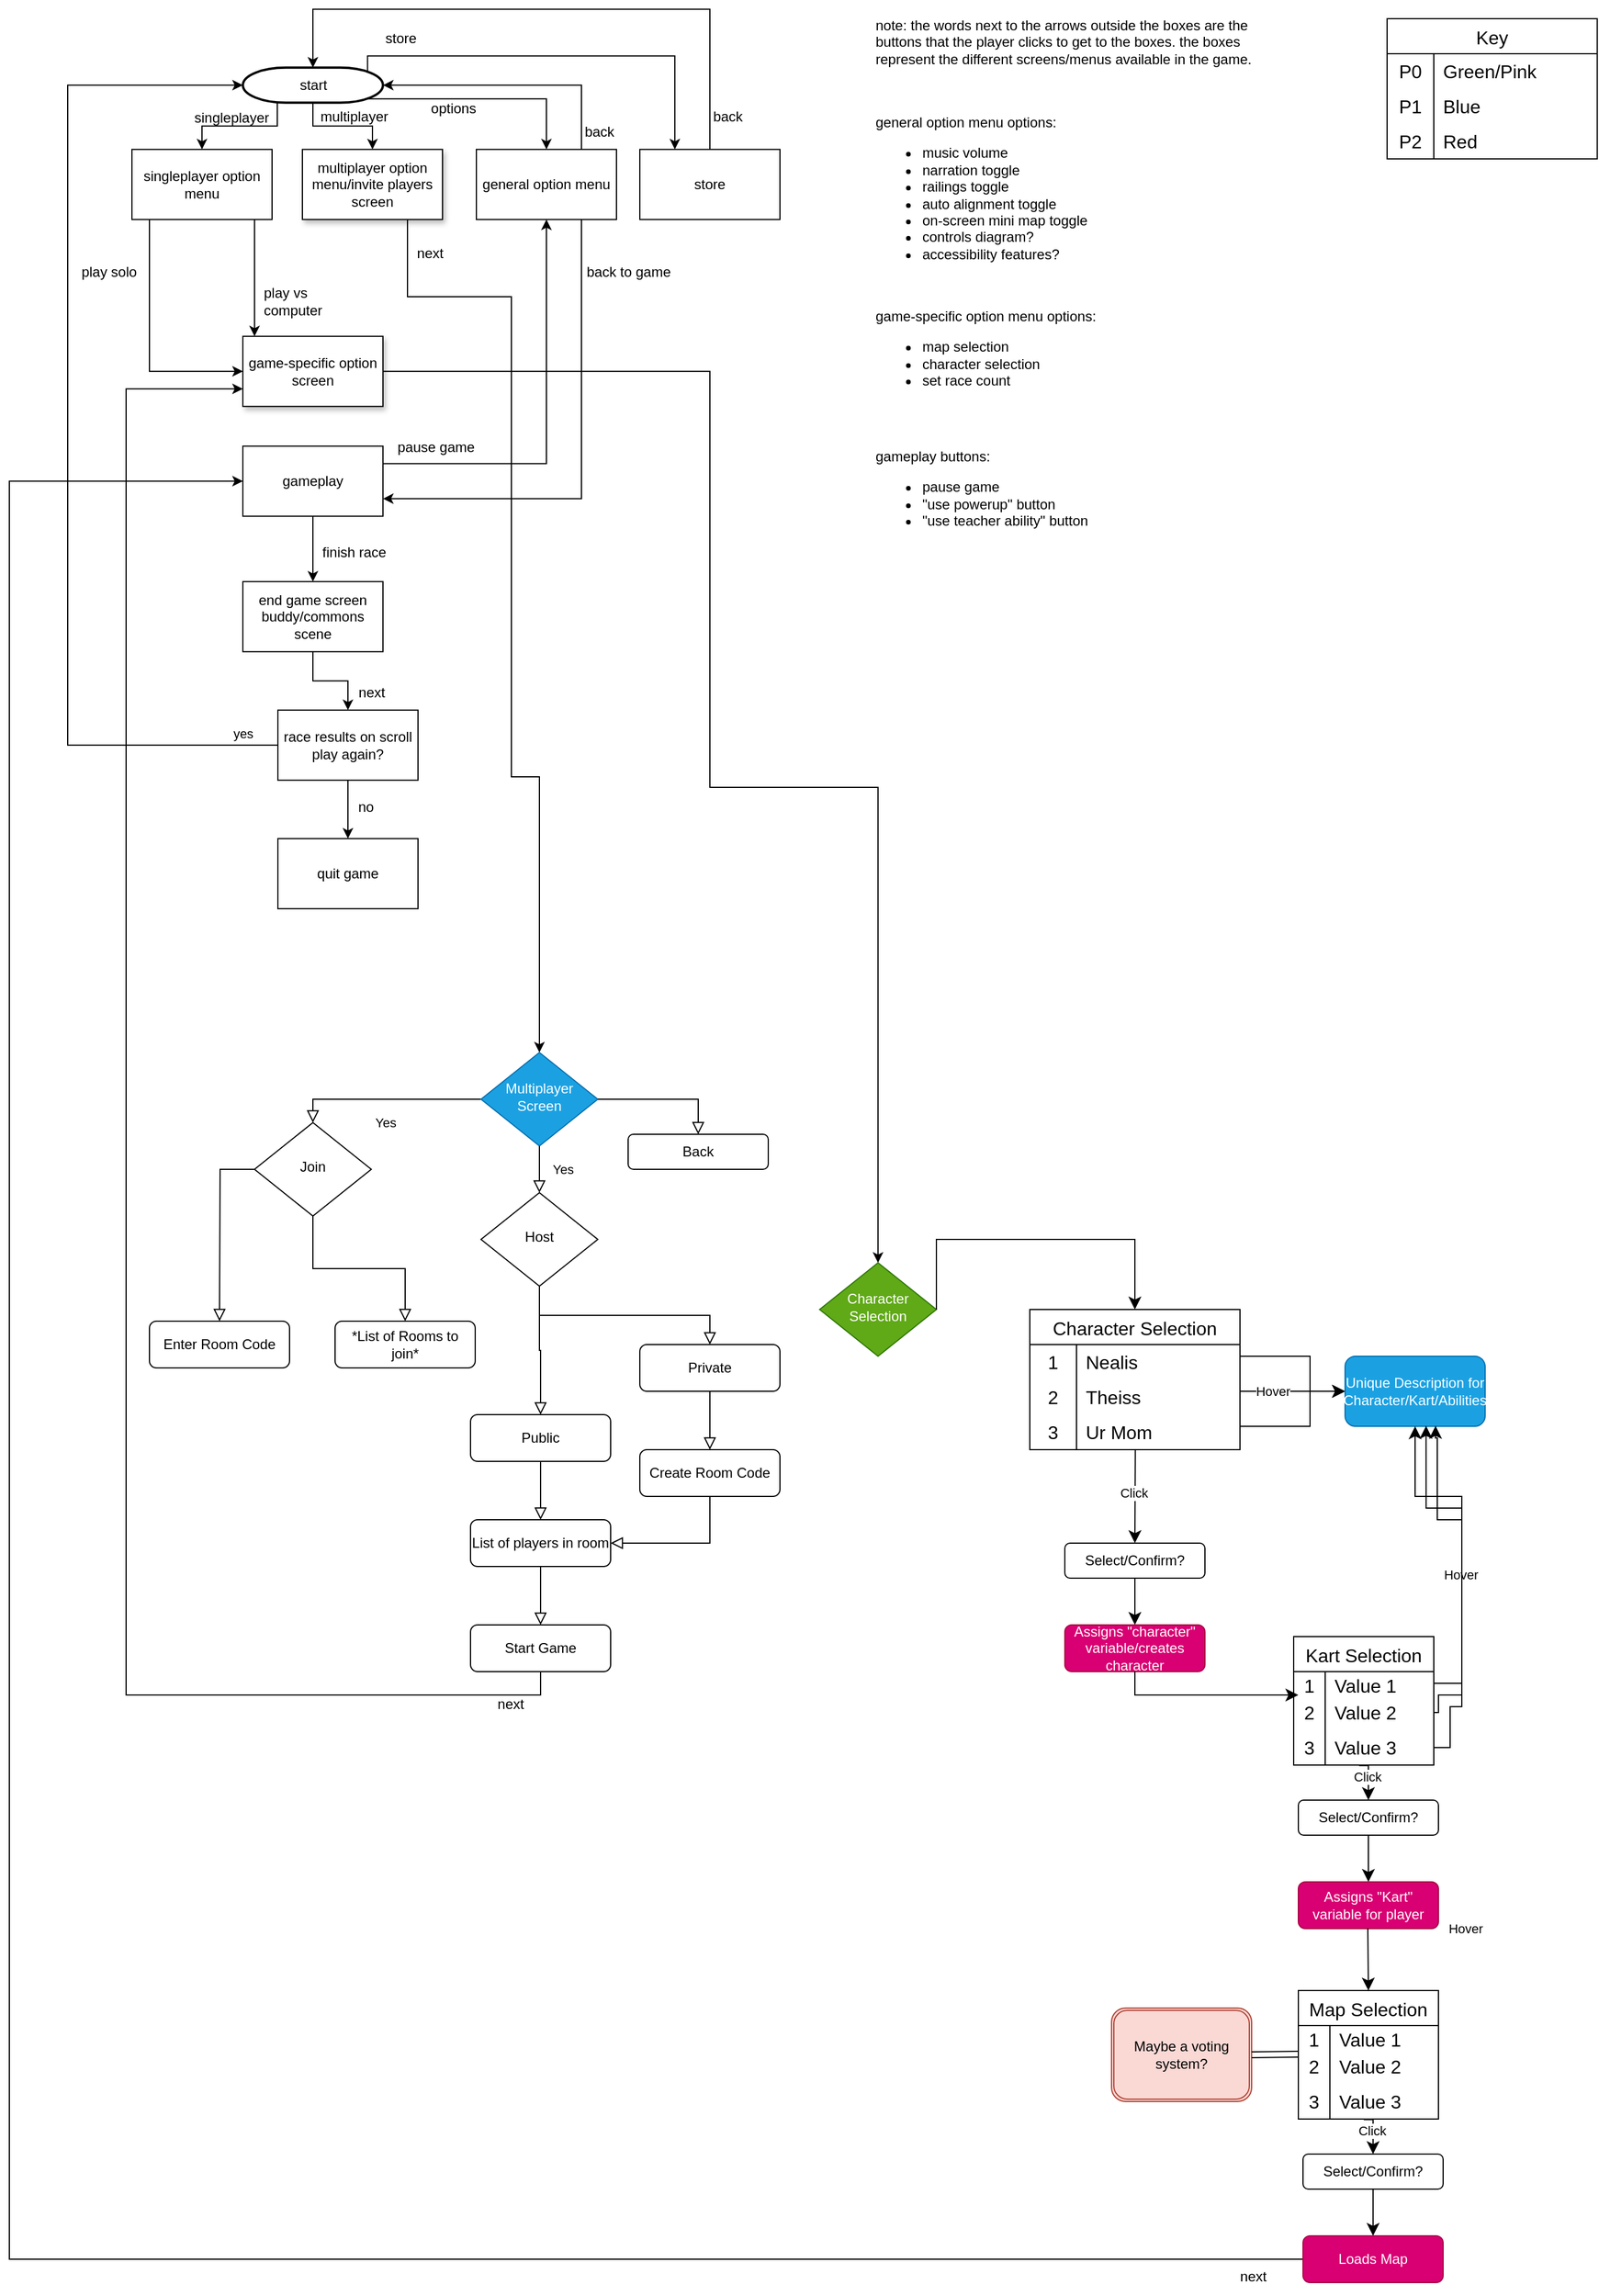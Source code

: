 <mxfile version="26.2.15">
  <diagram id="6a731a19-8d31-9384-78a2-239565b7b9f0" name="Page-1">
    <mxGraphModel dx="2468" dy="1648" grid="1" gridSize="10" guides="1" tooltips="1" connect="1" arrows="1" fold="1" page="1" pageScale="1" pageWidth="1169" pageHeight="827" background="none" math="0" shadow="0">
      <root>
        <mxCell id="0" />
        <mxCell id="1" parent="0" />
        <mxCell id="w2AeNHsPmSZSX3Qvx-ul-84" style="edgeStyle=orthogonalEdgeStyle;rounded=0;orthogonalLoop=1;jettySize=auto;html=1;exitX=0.246;exitY=1.017;exitDx=0;exitDy=0;exitPerimeter=0;entryX=0.5;entryY=0;entryDx=0;entryDy=0;" parent="1" source="2" target="w2AeNHsPmSZSX3Qvx-ul-58" edge="1">
          <mxGeometry relative="1" as="geometry" />
        </mxCell>
        <mxCell id="w2AeNHsPmSZSX3Qvx-ul-85" style="edgeStyle=orthogonalEdgeStyle;rounded=0;orthogonalLoop=1;jettySize=auto;html=1;exitX=0.5;exitY=1;exitDx=0;exitDy=0;exitPerimeter=0;entryX=0.5;entryY=0;entryDx=0;entryDy=0;" parent="1" source="2" target="w2AeNHsPmSZSX3Qvx-ul-59" edge="1">
          <mxGeometry relative="1" as="geometry" />
        </mxCell>
        <mxCell id="w2AeNHsPmSZSX3Qvx-ul-86" style="edgeStyle=orthogonalEdgeStyle;rounded=0;orthogonalLoop=1;jettySize=auto;html=1;exitX=0.89;exitY=0.89;exitDx=0;exitDy=0;exitPerimeter=0;entryX=0.5;entryY=0;entryDx=0;entryDy=0;" parent="1" source="2" target="w2AeNHsPmSZSX3Qvx-ul-60" edge="1">
          <mxGeometry relative="1" as="geometry" />
        </mxCell>
        <mxCell id="w2AeNHsPmSZSX3Qvx-ul-111" style="edgeStyle=orthogonalEdgeStyle;rounded=0;orthogonalLoop=1;jettySize=auto;html=1;exitX=0.89;exitY=0.11;exitDx=0;exitDy=0;exitPerimeter=0;entryX=0.25;entryY=0;entryDx=0;entryDy=0;" parent="1" source="2" target="w2AeNHsPmSZSX3Qvx-ul-109" edge="1">
          <mxGeometry relative="1" as="geometry">
            <Array as="points">
              <mxPoint x="367" y="73.89" />
              <mxPoint x="630" y="73.89" />
            </Array>
          </mxGeometry>
        </mxCell>
        <mxCell id="2" value="start" style="shape=mxgraph.flowchart.terminator;strokeWidth=2;gradientColor=none;gradientDirection=north;fontStyle=0;html=1;" parent="1" vertex="1">
          <mxGeometry x="260" y="83.89" width="120" height="30" as="geometry" />
        </mxCell>
        <mxCell id="w2AeNHsPmSZSX3Qvx-ul-57" value="note: the words next to the arrows outside the boxes are the&lt;div&gt;buttons that the player clicks to get to the boxes. the boxes&lt;/div&gt;&lt;div&gt;represent the different screens/menus available in the game.&lt;/div&gt;" style="text;fontStyle=0;html=1;strokeColor=none;gradientColor=none;fillColor=none;strokeWidth=2;" parent="1" vertex="1">
          <mxGeometry x="800" y="34" width="330" height="56" as="geometry" />
        </mxCell>
        <mxCell id="w2AeNHsPmSZSX3Qvx-ul-64" value="" style="edgeStyle=orthogonalEdgeStyle;rounded=0;orthogonalLoop=1;jettySize=auto;html=1;" parent="1" source="w2AeNHsPmSZSX3Qvx-ul-58" target="w2AeNHsPmSZSX3Qvx-ul-63" edge="1">
          <mxGeometry relative="1" as="geometry">
            <Array as="points">
              <mxPoint x="180" y="263.89" />
              <mxPoint x="180" y="263.89" />
            </Array>
          </mxGeometry>
        </mxCell>
        <mxCell id="w2AeNHsPmSZSX3Qvx-ul-69" value="" style="edgeStyle=orthogonalEdgeStyle;rounded=0;orthogonalLoop=1;jettySize=auto;html=1;" parent="1" source="w2AeNHsPmSZSX3Qvx-ul-58" target="w2AeNHsPmSZSX3Qvx-ul-63" edge="1">
          <mxGeometry relative="1" as="geometry">
            <Array as="points">
              <mxPoint x="270" y="273.89" />
              <mxPoint x="270" y="273.89" />
            </Array>
          </mxGeometry>
        </mxCell>
        <mxCell id="w2AeNHsPmSZSX3Qvx-ul-58" value="singleplayer option menu" style="rounded=0;whiteSpace=wrap;html=1;fillColor=light-dark(#FFFFFF,#006600);" parent="1" vertex="1">
          <mxGeometry x="165" y="153.89" width="120" height="60" as="geometry" />
        </mxCell>
        <mxCell id="3F41yA6vasvT5euHOtpY-135" style="edgeStyle=orthogonalEdgeStyle;rounded=0;orthogonalLoop=1;jettySize=auto;html=1;exitX=0.75;exitY=1;exitDx=0;exitDy=0;entryX=0.5;entryY=0;entryDx=0;entryDy=0;" edge="1" parent="1" source="w2AeNHsPmSZSX3Qvx-ul-59" target="3F41yA6vasvT5euHOtpY-34">
          <mxGeometry relative="1" as="geometry">
            <Array as="points">
              <mxPoint x="401" y="280" />
              <mxPoint x="490" y="280" />
              <mxPoint x="490" y="691" />
              <mxPoint x="514" y="691" />
            </Array>
          </mxGeometry>
        </mxCell>
        <mxCell id="w2AeNHsPmSZSX3Qvx-ul-59" value="multiplayer option menu/invite players screen" style="rounded=0;whiteSpace=wrap;html=1;fillColor=light-dark(#FFFFFF,#3333FF);shadow=1;" parent="1" vertex="1">
          <mxGeometry x="311" y="153.89" width="120" height="60" as="geometry" />
        </mxCell>
        <mxCell id="w2AeNHsPmSZSX3Qvx-ul-82" style="edgeStyle=orthogonalEdgeStyle;rounded=0;orthogonalLoop=1;jettySize=auto;html=1;exitX=0.75;exitY=1;exitDx=0;exitDy=0;entryX=1;entryY=0.75;entryDx=0;entryDy=0;" parent="1" source="w2AeNHsPmSZSX3Qvx-ul-60" target="w2AeNHsPmSZSX3Qvx-ul-78" edge="1">
          <mxGeometry relative="1" as="geometry" />
        </mxCell>
        <mxCell id="w2AeNHsPmSZSX3Qvx-ul-60" value="general option menu" style="rounded=0;whiteSpace=wrap;html=1;fillColor=light-dark(#FFFFFF,#3333FF);" parent="1" vertex="1">
          <mxGeometry x="460" y="153.89" width="120" height="60" as="geometry" />
        </mxCell>
        <mxCell id="3F41yA6vasvT5euHOtpY-137" style="edgeStyle=orthogonalEdgeStyle;rounded=0;orthogonalLoop=1;jettySize=auto;html=1;exitX=1;exitY=0.5;exitDx=0;exitDy=0;entryX=0.5;entryY=0;entryDx=0;entryDy=0;" edge="1" parent="1" source="w2AeNHsPmSZSX3Qvx-ul-63" target="3F41yA6vasvT5euHOtpY-30">
          <mxGeometry relative="1" as="geometry">
            <Array as="points">
              <mxPoint x="660" y="344" />
              <mxPoint x="660" y="700" />
              <mxPoint x="804" y="700" />
            </Array>
          </mxGeometry>
        </mxCell>
        <mxCell id="w2AeNHsPmSZSX3Qvx-ul-63" value="game-specific option screen" style="whiteSpace=wrap;html=1;rounded=0;fillColor=light-dark(#FFFFFF,#006600);shadow=1;" parent="1" vertex="1">
          <mxGeometry x="260" y="313.89" width="120" height="60" as="geometry" />
        </mxCell>
        <mxCell id="w2AeNHsPmSZSX3Qvx-ul-68" value="play solo" style="text;html=1;align=center;verticalAlign=middle;resizable=0;points=[];autosize=1;strokeColor=none;fillColor=none;" parent="1" vertex="1">
          <mxGeometry x="110" y="243.89" width="70" height="30" as="geometry" />
        </mxCell>
        <mxCell id="w2AeNHsPmSZSX3Qvx-ul-70" value="play vs&lt;div&gt;computer&lt;/div&gt;" style="text;html=1;align=left;verticalAlign=middle;resizable=0;points=[];autosize=1;strokeColor=none;fillColor=none;" parent="1" vertex="1">
          <mxGeometry x="276" y="263.89" width="70" height="40" as="geometry" />
        </mxCell>
        <mxCell id="w2AeNHsPmSZSX3Qvx-ul-75" style="edgeStyle=orthogonalEdgeStyle;rounded=0;orthogonalLoop=1;jettySize=auto;html=1;exitX=0.75;exitY=0;exitDx=0;exitDy=0;entryX=1;entryY=0.5;entryDx=0;entryDy=0;entryPerimeter=0;" parent="1" source="w2AeNHsPmSZSX3Qvx-ul-60" target="2" edge="1">
          <mxGeometry relative="1" as="geometry" />
        </mxCell>
        <mxCell id="w2AeNHsPmSZSX3Qvx-ul-80" style="edgeStyle=orthogonalEdgeStyle;rounded=0;orthogonalLoop=1;jettySize=auto;html=1;exitX=1;exitY=0.25;exitDx=0;exitDy=0;entryX=0.5;entryY=1;entryDx=0;entryDy=0;" parent="1" source="w2AeNHsPmSZSX3Qvx-ul-78" target="w2AeNHsPmSZSX3Qvx-ul-60" edge="1">
          <mxGeometry relative="1" as="geometry" />
        </mxCell>
        <mxCell id="w2AeNHsPmSZSX3Qvx-ul-92" value="" style="edgeStyle=orthogonalEdgeStyle;rounded=0;orthogonalLoop=1;jettySize=auto;html=1;" parent="1" source="w2AeNHsPmSZSX3Qvx-ul-78" target="w2AeNHsPmSZSX3Qvx-ul-91" edge="1">
          <mxGeometry relative="1" as="geometry" />
        </mxCell>
        <mxCell id="w2AeNHsPmSZSX3Qvx-ul-78" value="gameplay" style="whiteSpace=wrap;html=1;rounded=0;fillColor=light-dark(#FFFFFF,#006600);" parent="1" vertex="1">
          <mxGeometry x="260" y="407.89" width="120" height="60" as="geometry" />
        </mxCell>
        <mxCell id="w2AeNHsPmSZSX3Qvx-ul-83" value="back to game" style="text;html=1;align=center;verticalAlign=middle;resizable=0;points=[];autosize=1;strokeColor=none;fillColor=none;" parent="1" vertex="1">
          <mxGeometry x="540" y="243.89" width="100" height="30" as="geometry" />
        </mxCell>
        <mxCell id="w2AeNHsPmSZSX3Qvx-ul-87" value="singleplayer" style="text;html=1;align=center;verticalAlign=middle;resizable=0;points=[];autosize=1;strokeColor=none;fillColor=none;" parent="1" vertex="1">
          <mxGeometry x="205" y="111.89" width="90" height="30" as="geometry" />
        </mxCell>
        <mxCell id="w2AeNHsPmSZSX3Qvx-ul-88" value="multiplayer" style="text;html=1;align=center;verticalAlign=middle;resizable=0;points=[];autosize=1;strokeColor=none;fillColor=none;" parent="1" vertex="1">
          <mxGeometry x="315" y="110.89" width="80" height="30" as="geometry" />
        </mxCell>
        <mxCell id="w2AeNHsPmSZSX3Qvx-ul-90" value="options" style="text;html=1;align=center;verticalAlign=middle;resizable=0;points=[];autosize=1;strokeColor=none;fillColor=none;" parent="1" vertex="1">
          <mxGeometry x="410" y="103.89" width="60" height="30" as="geometry" />
        </mxCell>
        <mxCell id="w2AeNHsPmSZSX3Qvx-ul-95" value="" style="edgeStyle=orthogonalEdgeStyle;rounded=0;orthogonalLoop=1;jettySize=auto;html=1;" parent="1" source="w2AeNHsPmSZSX3Qvx-ul-91" target="w2AeNHsPmSZSX3Qvx-ul-94" edge="1">
          <mxGeometry relative="1" as="geometry" />
        </mxCell>
        <mxCell id="w2AeNHsPmSZSX3Qvx-ul-91" value="end game screen&lt;div&gt;buddy/commons scene&lt;/div&gt;" style="rounded=0;whiteSpace=wrap;html=1;fillColor=light-dark(#FFFFFF,#3333FF);" parent="1" vertex="1">
          <mxGeometry x="260" y="523.89" width="120" height="60" as="geometry" />
        </mxCell>
        <mxCell id="w2AeNHsPmSZSX3Qvx-ul-93" value="finish race" style="text;html=1;align=center;verticalAlign=middle;resizable=0;points=[];autosize=1;strokeColor=none;fillColor=none;" parent="1" vertex="1">
          <mxGeometry x="315" y="483.89" width="80" height="30" as="geometry" />
        </mxCell>
        <mxCell id="w2AeNHsPmSZSX3Qvx-ul-99" value="" style="edgeStyle=orthogonalEdgeStyle;rounded=0;orthogonalLoop=1;jettySize=auto;html=1;" parent="1" source="w2AeNHsPmSZSX3Qvx-ul-94" target="w2AeNHsPmSZSX3Qvx-ul-98" edge="1">
          <mxGeometry relative="1" as="geometry" />
        </mxCell>
        <mxCell id="w2AeNHsPmSZSX3Qvx-ul-94" value="race results on scroll&lt;div&gt;play again?&lt;/div&gt;" style="whiteSpace=wrap;html=1;rounded=0;fillColor=light-dark(#FFFFFF,#3333FF);" parent="1" vertex="1">
          <mxGeometry x="290" y="633.89" width="120" height="60" as="geometry" />
        </mxCell>
        <mxCell id="w2AeNHsPmSZSX3Qvx-ul-96" value="next" style="text;html=1;align=center;verticalAlign=middle;resizable=0;points=[];autosize=1;strokeColor=none;fillColor=none;" parent="1" vertex="1">
          <mxGeometry x="345" y="603.89" width="50" height="30" as="geometry" />
        </mxCell>
        <mxCell id="w2AeNHsPmSZSX3Qvx-ul-81" value="pause game" style="text;html=1;align=center;verticalAlign=middle;resizable=0;points=[];autosize=1;strokeColor=none;fillColor=none;" parent="1" vertex="1">
          <mxGeometry x="380" y="393.89" width="90" height="30" as="geometry" />
        </mxCell>
        <mxCell id="w2AeNHsPmSZSX3Qvx-ul-98" value="quit game" style="whiteSpace=wrap;html=1;rounded=0;fillColor=light-dark(#FFFFFF,#006600);" parent="1" vertex="1">
          <mxGeometry x="290" y="743.89" width="120" height="60" as="geometry" />
        </mxCell>
        <mxCell id="w2AeNHsPmSZSX3Qvx-ul-101" value="no" style="text;html=1;align=center;verticalAlign=middle;resizable=0;points=[];autosize=1;strokeColor=none;fillColor=none;" parent="1" vertex="1">
          <mxGeometry x="345" y="701.89" width="40" height="30" as="geometry" />
        </mxCell>
        <mxCell id="w2AeNHsPmSZSX3Qvx-ul-102" style="edgeStyle=orthogonalEdgeStyle;rounded=0;orthogonalLoop=1;jettySize=auto;html=1;exitX=0;exitY=0.5;exitDx=0;exitDy=0;entryX=0;entryY=0.5;entryDx=0;entryDy=0;entryPerimeter=0;" parent="1" source="w2AeNHsPmSZSX3Qvx-ul-94" target="2" edge="1">
          <mxGeometry relative="1" as="geometry">
            <Array as="points">
              <mxPoint x="110" y="663.89" />
              <mxPoint x="110" y="98.89" />
            </Array>
          </mxGeometry>
        </mxCell>
        <mxCell id="w2AeNHsPmSZSX3Qvx-ul-104" value="yes" style="edgeLabel;html=1;align=center;verticalAlign=middle;resizable=0;points=[];" parent="w2AeNHsPmSZSX3Qvx-ul-102" vertex="1" connectable="0">
          <mxGeometry x="-0.913" y="-5" relative="1" as="geometry">
            <mxPoint x="9" y="-5" as="offset" />
          </mxGeometry>
        </mxCell>
        <mxCell id="w2AeNHsPmSZSX3Qvx-ul-105" value="general option menu options:&lt;div&gt;&lt;ul&gt;&lt;li&gt;music volume&lt;/li&gt;&lt;li&gt;narration toggle&lt;/li&gt;&lt;li&gt;railings toggle&lt;/li&gt;&lt;li&gt;auto alignment toggle&lt;/li&gt;&lt;li&gt;on-screen mini map toggle&lt;/li&gt;&lt;li&gt;controls diagram?&lt;/li&gt;&lt;li&gt;accessibility features?&lt;/li&gt;&lt;/ul&gt;&lt;/div&gt;" style="text;html=1;align=left;verticalAlign=middle;resizable=0;points=[];autosize=1;strokeColor=none;fillColor=none;" parent="1" vertex="1">
          <mxGeometry x="800" y="118" width="200" height="150" as="geometry" />
        </mxCell>
        <mxCell id="w2AeNHsPmSZSX3Qvx-ul-106" value="gameplay buttons:&lt;div&gt;&lt;ul&gt;&lt;li&gt;pause game&lt;/li&gt;&lt;li&gt;&quot;use powerup&quot; button&lt;/li&gt;&lt;li&gt;&quot;use teacher ability&quot; button&lt;/li&gt;&lt;/ul&gt;&lt;/div&gt;" style="text;html=1;align=left;verticalAlign=middle;resizable=0;points=[];autosize=1;strokeColor=none;fillColor=none;" parent="1" vertex="1">
          <mxGeometry x="800" y="400" width="210" height="100" as="geometry" />
        </mxCell>
        <mxCell id="w2AeNHsPmSZSX3Qvx-ul-107" value="game-specific option menu options:&lt;div&gt;&lt;ul&gt;&lt;li&gt;map selection&lt;/li&gt;&lt;li&gt;character selection&lt;/li&gt;&lt;li&gt;set race count&lt;/li&gt;&lt;/ul&gt;&lt;/div&gt;" style="text;html=1;align=left;verticalAlign=middle;resizable=0;points=[];autosize=1;strokeColor=none;fillColor=none;" parent="1" vertex="1">
          <mxGeometry x="800" y="280" width="210" height="100" as="geometry" />
        </mxCell>
        <mxCell id="w2AeNHsPmSZSX3Qvx-ul-76" value="back" style="text;html=1;align=center;verticalAlign=middle;resizable=0;points=[];autosize=1;strokeColor=none;fillColor=none;" parent="1" vertex="1">
          <mxGeometry x="540" y="123.89" width="50" height="30" as="geometry" />
        </mxCell>
        <mxCell id="w2AeNHsPmSZSX3Qvx-ul-109" value="store" style="whiteSpace=wrap;html=1;rounded=0;fillColor=light-dark(#FFFFFF,#FF6666);" parent="1" vertex="1">
          <mxGeometry x="600" y="153.89" width="120" height="60" as="geometry" />
        </mxCell>
        <mxCell id="w2AeNHsPmSZSX3Qvx-ul-112" style="edgeStyle=orthogonalEdgeStyle;rounded=0;orthogonalLoop=1;jettySize=auto;html=1;exitX=0.5;exitY=0;exitDx=0;exitDy=0;entryX=0.5;entryY=0;entryDx=0;entryDy=0;entryPerimeter=0;" parent="1" source="w2AeNHsPmSZSX3Qvx-ul-109" target="2" edge="1">
          <mxGeometry relative="1" as="geometry">
            <Array as="points">
              <mxPoint x="660" y="33.89" />
              <mxPoint x="320" y="33.89" />
            </Array>
          </mxGeometry>
        </mxCell>
        <mxCell id="w2AeNHsPmSZSX3Qvx-ul-113" value="store" style="text;html=1;align=center;verticalAlign=middle;resizable=0;points=[];autosize=1;strokeColor=none;fillColor=none;" parent="1" vertex="1">
          <mxGeometry x="370" y="43.89" width="50" height="30" as="geometry" />
        </mxCell>
        <mxCell id="w2AeNHsPmSZSX3Qvx-ul-114" value="back" style="text;html=1;align=center;verticalAlign=middle;resizable=0;points=[];autosize=1;strokeColor=none;fillColor=none;" parent="1" vertex="1">
          <mxGeometry x="650" y="110.89" width="50" height="30" as="geometry" />
        </mxCell>
        <mxCell id="3F41yA6vasvT5euHOtpY-30" value="Character Selection" style="rhombus;whiteSpace=wrap;html=1;shadow=0;fontFamily=Helvetica;fontSize=12;align=center;strokeWidth=1;spacing=6;spacingTop=-4;fillColor=#60a917;fontColor=#ffffff;strokeColor=#2D7600;" vertex="1" parent="1">
          <mxGeometry x="754" y="1107" width="100" height="80" as="geometry" />
        </mxCell>
        <mxCell id="3F41yA6vasvT5euHOtpY-33" value="Yes" style="rounded=0;html=1;jettySize=auto;orthogonalLoop=1;fontSize=11;endArrow=block;endFill=0;endSize=8;strokeWidth=1;shadow=0;labelBackgroundColor=none;edgeStyle=orthogonalEdgeStyle;" edge="1" parent="1" source="3F41yA6vasvT5euHOtpY-34" target="3F41yA6vasvT5euHOtpY-36">
          <mxGeometry y="20" relative="1" as="geometry">
            <mxPoint as="offset" />
            <Array as="points">
              <mxPoint x="320" y="967" />
            </Array>
          </mxGeometry>
        </mxCell>
        <mxCell id="3F41yA6vasvT5euHOtpY-34" value="Multiplayer Screen" style="rhombus;whiteSpace=wrap;html=1;shadow=0;fontFamily=Helvetica;fontSize=12;align=center;strokeWidth=1;spacing=6;spacingTop=-4;fillColor=#1ba1e2;fontColor=#ffffff;strokeColor=#006EAF;" vertex="1" parent="1">
          <mxGeometry x="464" y="927" width="100" height="80" as="geometry" />
        </mxCell>
        <mxCell id="3F41yA6vasvT5euHOtpY-35" value="" style="edgeStyle=orthogonalEdgeStyle;rounded=0;html=1;jettySize=auto;orthogonalLoop=1;fontSize=11;endArrow=block;endFill=0;endSize=8;strokeWidth=1;shadow=0;labelBackgroundColor=none;" edge="1" parent="1" source="3F41yA6vasvT5euHOtpY-36">
          <mxGeometry y="10" relative="1" as="geometry">
            <mxPoint as="offset" />
            <mxPoint x="240" y="1157" as="targetPoint" />
          </mxGeometry>
        </mxCell>
        <mxCell id="3F41yA6vasvT5euHOtpY-36" value="Join" style="rhombus;whiteSpace=wrap;html=1;shadow=0;fontFamily=Helvetica;fontSize=12;align=center;strokeWidth=1;spacing=6;spacingTop=-4;" vertex="1" parent="1">
          <mxGeometry x="270" y="987" width="100" height="80" as="geometry" />
        </mxCell>
        <mxCell id="3F41yA6vasvT5euHOtpY-37" value="Enter Room Code" style="rounded=1;whiteSpace=wrap;html=1;fontSize=12;glass=0;strokeWidth=1;shadow=0;" vertex="1" parent="1">
          <mxGeometry x="180" y="1157" width="120" height="40" as="geometry" />
        </mxCell>
        <mxCell id="3F41yA6vasvT5euHOtpY-39" value="" style="edgeStyle=orthogonalEdgeStyle;rounded=0;html=1;jettySize=auto;orthogonalLoop=1;fontSize=11;endArrow=block;endFill=0;endSize=8;strokeWidth=1;shadow=0;labelBackgroundColor=none;entryX=0.5;entryY=0;entryDx=0;entryDy=0;exitX=0.5;exitY=1;exitDx=0;exitDy=0;" edge="1" parent="1" source="3F41yA6vasvT5euHOtpY-40" target="3F41yA6vasvT5euHOtpY-42">
          <mxGeometry y="10" relative="1" as="geometry">
            <mxPoint as="offset" />
            <mxPoint x="514" y="1177" as="targetPoint" />
          </mxGeometry>
        </mxCell>
        <mxCell id="3F41yA6vasvT5euHOtpY-40" value="Host" style="rhombus;whiteSpace=wrap;html=1;shadow=0;fontFamily=Helvetica;fontSize=12;align=center;strokeWidth=1;spacing=6;spacingTop=-4;" vertex="1" parent="1">
          <mxGeometry x="464" y="1047" width="100" height="80" as="geometry" />
        </mxCell>
        <mxCell id="3F41yA6vasvT5euHOtpY-41" value="Yes" style="rounded=0;html=1;jettySize=auto;orthogonalLoop=1;fontSize=11;endArrow=block;endFill=0;endSize=8;strokeWidth=1;shadow=0;labelBackgroundColor=none;edgeStyle=orthogonalEdgeStyle;entryX=0.5;entryY=0;entryDx=0;entryDy=0;exitX=0.5;exitY=1;exitDx=0;exitDy=0;" edge="1" parent="1" source="3F41yA6vasvT5euHOtpY-34" target="3F41yA6vasvT5euHOtpY-40">
          <mxGeometry y="20" relative="1" as="geometry">
            <mxPoint as="offset" />
            <mxPoint x="474" y="977" as="sourcePoint" />
            <mxPoint x="390" y="1057" as="targetPoint" />
          </mxGeometry>
        </mxCell>
        <mxCell id="3F41yA6vasvT5euHOtpY-42" value="Private" style="rounded=1;whiteSpace=wrap;html=1;fontSize=12;glass=0;strokeWidth=1;shadow=0;" vertex="1" parent="1">
          <mxGeometry x="600" y="1177" width="120" height="40" as="geometry" />
        </mxCell>
        <mxCell id="3F41yA6vasvT5euHOtpY-43" value="Public" style="rounded=1;whiteSpace=wrap;html=1;fontSize=12;glass=0;strokeWidth=1;shadow=0;" vertex="1" parent="1">
          <mxGeometry x="455" y="1237" width="120" height="40" as="geometry" />
        </mxCell>
        <mxCell id="3F41yA6vasvT5euHOtpY-44" value="" style="edgeStyle=orthogonalEdgeStyle;rounded=0;html=1;jettySize=auto;orthogonalLoop=1;fontSize=11;endArrow=block;endFill=0;endSize=8;strokeWidth=1;shadow=0;labelBackgroundColor=none;entryX=0.5;entryY=0;entryDx=0;entryDy=0;exitX=0.5;exitY=1;exitDx=0;exitDy=0;" edge="1" parent="1" source="3F41yA6vasvT5euHOtpY-40" target="3F41yA6vasvT5euHOtpY-43">
          <mxGeometry y="10" relative="1" as="geometry">
            <mxPoint as="offset" />
            <mxPoint x="620" y="1187" as="targetPoint" />
            <mxPoint x="524" y="1137" as="sourcePoint" />
          </mxGeometry>
        </mxCell>
        <mxCell id="3F41yA6vasvT5euHOtpY-45" value="*List of Rooms to join*" style="rounded=1;whiteSpace=wrap;html=1;" vertex="1" parent="1">
          <mxGeometry x="339" y="1157" width="120" height="40" as="geometry" />
        </mxCell>
        <mxCell id="3F41yA6vasvT5euHOtpY-46" value="" style="edgeStyle=orthogonalEdgeStyle;rounded=0;html=1;jettySize=auto;orthogonalLoop=1;fontSize=11;endArrow=block;endFill=0;endSize=8;strokeWidth=1;shadow=0;labelBackgroundColor=none;exitX=0.5;exitY=1;exitDx=0;exitDy=0;entryX=0.5;entryY=0;entryDx=0;entryDy=0;" edge="1" parent="1" source="3F41yA6vasvT5euHOtpY-36" target="3F41yA6vasvT5euHOtpY-45">
          <mxGeometry x="-0.004" y="10" relative="1" as="geometry">
            <mxPoint as="offset" />
            <mxPoint x="330" y="1077" as="sourcePoint" />
            <mxPoint x="220" y="1167" as="targetPoint" />
          </mxGeometry>
        </mxCell>
        <mxCell id="3F41yA6vasvT5euHOtpY-47" value="" style="edgeStyle=orthogonalEdgeStyle;rounded=0;html=1;jettySize=auto;orthogonalLoop=1;fontSize=11;endArrow=block;endFill=0;endSize=8;strokeWidth=1;shadow=0;labelBackgroundColor=none;exitX=0.5;exitY=1;exitDx=0;exitDy=0;entryX=0.5;entryY=0;entryDx=0;entryDy=0;" edge="1" parent="1" source="3F41yA6vasvT5euHOtpY-43" target="3F41yA6vasvT5euHOtpY-53">
          <mxGeometry y="10" relative="1" as="geometry">
            <mxPoint as="offset" />
            <mxPoint x="515" y="1327" as="targetPoint" />
            <mxPoint x="524" y="1137" as="sourcePoint" />
          </mxGeometry>
        </mxCell>
        <mxCell id="3F41yA6vasvT5euHOtpY-136" style="edgeStyle=orthogonalEdgeStyle;rounded=0;orthogonalLoop=1;jettySize=auto;html=1;exitX=0.5;exitY=1;exitDx=0;exitDy=0;entryX=0;entryY=0.75;entryDx=0;entryDy=0;" edge="1" parent="1" source="3F41yA6vasvT5euHOtpY-48" target="w2AeNHsPmSZSX3Qvx-ul-63">
          <mxGeometry relative="1" as="geometry">
            <Array as="points">
              <mxPoint x="515" y="1477" />
              <mxPoint x="160" y="1477" />
              <mxPoint x="160" y="359" />
            </Array>
          </mxGeometry>
        </mxCell>
        <mxCell id="3F41yA6vasvT5euHOtpY-48" value="Start Game" style="rounded=1;whiteSpace=wrap;html=1;" vertex="1" parent="1">
          <mxGeometry x="455" y="1417" width="120" height="40" as="geometry" />
        </mxCell>
        <mxCell id="3F41yA6vasvT5euHOtpY-50" value="" style="edgeStyle=orthogonalEdgeStyle;rounded=0;html=1;jettySize=auto;orthogonalLoop=1;fontSize=11;endArrow=block;endFill=0;endSize=8;strokeWidth=1;shadow=0;labelBackgroundColor=none;exitX=0.5;exitY=1;exitDx=0;exitDy=0;" edge="1" parent="1" source="3F41yA6vasvT5euHOtpY-42" target="3F41yA6vasvT5euHOtpY-51">
          <mxGeometry y="10" relative="1" as="geometry">
            <mxPoint as="offset" />
            <mxPoint x="720" y="1297" as="targetPoint" />
            <mxPoint x="720" y="1247" as="sourcePoint" />
          </mxGeometry>
        </mxCell>
        <mxCell id="3F41yA6vasvT5euHOtpY-51" value="Create Room Code" style="rounded=1;whiteSpace=wrap;html=1;fontSize=12;glass=0;strokeWidth=1;shadow=0;" vertex="1" parent="1">
          <mxGeometry x="600" y="1267" width="120" height="40" as="geometry" />
        </mxCell>
        <mxCell id="3F41yA6vasvT5euHOtpY-52" value="" style="edgeStyle=orthogonalEdgeStyle;rounded=0;html=1;jettySize=auto;orthogonalLoop=1;fontSize=11;endArrow=block;endFill=0;endSize=8;strokeWidth=1;shadow=0;labelBackgroundColor=none;exitX=0.5;exitY=1;exitDx=0;exitDy=0;entryX=1;entryY=0.5;entryDx=0;entryDy=0;" edge="1" parent="1" source="3F41yA6vasvT5euHOtpY-51" target="3F41yA6vasvT5euHOtpY-53">
          <mxGeometry y="10" relative="1" as="geometry">
            <mxPoint as="offset" />
            <mxPoint x="659.58" y="1367" as="targetPoint" />
            <mxPoint x="659.58" y="1317" as="sourcePoint" />
          </mxGeometry>
        </mxCell>
        <mxCell id="3F41yA6vasvT5euHOtpY-53" value="List of players in room" style="rounded=1;whiteSpace=wrap;html=1;fontSize=12;glass=0;strokeWidth=1;shadow=0;" vertex="1" parent="1">
          <mxGeometry x="455" y="1327" width="120" height="40" as="geometry" />
        </mxCell>
        <mxCell id="3F41yA6vasvT5euHOtpY-54" value="" style="edgeStyle=orthogonalEdgeStyle;rounded=0;html=1;jettySize=auto;orthogonalLoop=1;fontSize=11;endArrow=block;endFill=0;endSize=8;strokeWidth=1;shadow=0;labelBackgroundColor=none;entryX=0.5;entryY=0;entryDx=0;entryDy=0;exitX=0.5;exitY=1;exitDx=0;exitDy=0;" edge="1" parent="1" source="3F41yA6vasvT5euHOtpY-53" target="3F41yA6vasvT5euHOtpY-48">
          <mxGeometry y="10" relative="1" as="geometry">
            <mxPoint as="offset" />
            <mxPoint x="400.5" y="1397" as="targetPoint" />
            <mxPoint x="397.5" y="1377" as="sourcePoint" />
          </mxGeometry>
        </mxCell>
        <mxCell id="3F41yA6vasvT5euHOtpY-55" value="" style="rounded=0;html=1;jettySize=auto;orthogonalLoop=1;fontSize=11;endArrow=block;endFill=0;endSize=8;strokeWidth=1;shadow=0;labelBackgroundColor=none;edgeStyle=orthogonalEdgeStyle;exitX=1;exitY=0.5;exitDx=0;exitDy=0;" edge="1" parent="1" source="3F41yA6vasvT5euHOtpY-34">
          <mxGeometry relative="1" as="geometry">
            <mxPoint x="660" y="977" as="sourcePoint" />
            <mxPoint x="650" y="997" as="targetPoint" />
            <Array as="points">
              <mxPoint x="650" y="967" />
            </Array>
          </mxGeometry>
        </mxCell>
        <mxCell id="3F41yA6vasvT5euHOtpY-56" value="Back" style="rounded=1;whiteSpace=wrap;html=1;" vertex="1" parent="1">
          <mxGeometry x="590" y="997" width="120" height="30" as="geometry" />
        </mxCell>
        <mxCell id="3F41yA6vasvT5euHOtpY-61" value="Character Selection" style="shape=table;startSize=30;container=1;collapsible=0;childLayout=tableLayout;fixedRows=1;rowLines=0;fontStyle=0;strokeColor=default;fontSize=16;" vertex="1" parent="1">
          <mxGeometry x="934" y="1147" width="180" height="120" as="geometry" />
        </mxCell>
        <mxCell id="3F41yA6vasvT5euHOtpY-62" value="" style="shape=tableRow;horizontal=0;startSize=0;swimlaneHead=0;swimlaneBody=0;top=0;left=0;bottom=0;right=0;collapsible=0;dropTarget=0;fillColor=none;points=[[0,0.5],[1,0.5]];portConstraint=eastwest;strokeColor=inherit;fontSize=16;" vertex="1" parent="3F41yA6vasvT5euHOtpY-61">
          <mxGeometry y="30" width="180" height="30" as="geometry" />
        </mxCell>
        <mxCell id="3F41yA6vasvT5euHOtpY-63" value="1" style="shape=partialRectangle;html=1;whiteSpace=wrap;connectable=0;fillColor=none;top=0;left=0;bottom=0;right=0;overflow=hidden;pointerEvents=1;strokeColor=inherit;fontSize=16;" vertex="1" parent="3F41yA6vasvT5euHOtpY-62">
          <mxGeometry width="40" height="30" as="geometry">
            <mxRectangle width="40" height="30" as="alternateBounds" />
          </mxGeometry>
        </mxCell>
        <mxCell id="3F41yA6vasvT5euHOtpY-64" value="Nealis" style="shape=partialRectangle;html=1;whiteSpace=wrap;connectable=0;fillColor=none;top=0;left=0;bottom=0;right=0;align=left;spacingLeft=6;overflow=hidden;strokeColor=inherit;fontSize=16;" vertex="1" parent="3F41yA6vasvT5euHOtpY-62">
          <mxGeometry x="40" width="140" height="30" as="geometry">
            <mxRectangle width="140" height="30" as="alternateBounds" />
          </mxGeometry>
        </mxCell>
        <mxCell id="3F41yA6vasvT5euHOtpY-65" value="" style="shape=tableRow;horizontal=0;startSize=0;swimlaneHead=0;swimlaneBody=0;top=0;left=0;bottom=0;right=0;collapsible=0;dropTarget=0;fillColor=none;points=[[0,0.5],[1,0.5]];portConstraint=eastwest;strokeColor=inherit;fontSize=16;" vertex="1" parent="3F41yA6vasvT5euHOtpY-61">
          <mxGeometry y="60" width="180" height="30" as="geometry" />
        </mxCell>
        <mxCell id="3F41yA6vasvT5euHOtpY-66" value="2" style="shape=partialRectangle;html=1;whiteSpace=wrap;connectable=0;fillColor=none;top=0;left=0;bottom=0;right=0;overflow=hidden;strokeColor=inherit;fontSize=16;" vertex="1" parent="3F41yA6vasvT5euHOtpY-65">
          <mxGeometry width="40" height="30" as="geometry">
            <mxRectangle width="40" height="30" as="alternateBounds" />
          </mxGeometry>
        </mxCell>
        <mxCell id="3F41yA6vasvT5euHOtpY-67" value="Theiss" style="shape=partialRectangle;html=1;whiteSpace=wrap;connectable=0;fillColor=none;top=0;left=0;bottom=0;right=0;align=left;spacingLeft=6;overflow=hidden;strokeColor=inherit;fontSize=16;" vertex="1" parent="3F41yA6vasvT5euHOtpY-65">
          <mxGeometry x="40" width="140" height="30" as="geometry">
            <mxRectangle width="140" height="30" as="alternateBounds" />
          </mxGeometry>
        </mxCell>
        <mxCell id="3F41yA6vasvT5euHOtpY-68" value="" style="shape=tableRow;horizontal=0;startSize=0;swimlaneHead=0;swimlaneBody=0;top=0;left=0;bottom=0;right=0;collapsible=0;dropTarget=0;fillColor=none;points=[[0,0.5],[1,0.5]];portConstraint=eastwest;strokeColor=inherit;fontSize=16;" vertex="1" parent="3F41yA6vasvT5euHOtpY-61">
          <mxGeometry y="90" width="180" height="30" as="geometry" />
        </mxCell>
        <mxCell id="3F41yA6vasvT5euHOtpY-69" value="3" style="shape=partialRectangle;html=1;whiteSpace=wrap;connectable=0;fillColor=none;top=0;left=0;bottom=0;right=0;overflow=hidden;strokeColor=inherit;fontSize=16;" vertex="1" parent="3F41yA6vasvT5euHOtpY-68">
          <mxGeometry width="40" height="30" as="geometry">
            <mxRectangle width="40" height="30" as="alternateBounds" />
          </mxGeometry>
        </mxCell>
        <mxCell id="3F41yA6vasvT5euHOtpY-70" value="Ur Mom" style="shape=partialRectangle;html=1;whiteSpace=wrap;connectable=0;fillColor=none;top=0;left=0;bottom=0;right=0;align=left;spacingLeft=6;overflow=hidden;strokeColor=inherit;fontSize=16;" vertex="1" parent="3F41yA6vasvT5euHOtpY-68">
          <mxGeometry x="40" width="140" height="30" as="geometry">
            <mxRectangle width="140" height="30" as="alternateBounds" />
          </mxGeometry>
        </mxCell>
        <mxCell id="3F41yA6vasvT5euHOtpY-71" value="" style="edgeStyle=elbowEdgeStyle;elbow=horizontal;endArrow=classic;html=1;curved=0;rounded=0;endSize=8;startSize=8;exitX=1;exitY=0.5;exitDx=0;exitDy=0;entryX=0.5;entryY=0;entryDx=0;entryDy=0;" edge="1" parent="1" source="3F41yA6vasvT5euHOtpY-30" target="3F41yA6vasvT5euHOtpY-61">
          <mxGeometry width="50" height="50" relative="1" as="geometry">
            <mxPoint x="1064" y="1117" as="sourcePoint" />
            <mxPoint x="1114" y="1067" as="targetPoint" />
            <Array as="points">
              <mxPoint x="924" y="1087" />
            </Array>
          </mxGeometry>
        </mxCell>
        <mxCell id="3F41yA6vasvT5euHOtpY-72" value="" style="edgeStyle=segmentEdgeStyle;endArrow=classic;html=1;curved=0;rounded=0;endSize=8;startSize=8;exitX=0.502;exitY=1.018;exitDx=0;exitDy=0;exitPerimeter=0;" edge="1" parent="1" source="3F41yA6vasvT5euHOtpY-68">
          <mxGeometry width="50" height="50" relative="1" as="geometry">
            <mxPoint x="1064" y="1327" as="sourcePoint" />
            <mxPoint x="1024" y="1347" as="targetPoint" />
          </mxGeometry>
        </mxCell>
        <mxCell id="3F41yA6vasvT5euHOtpY-73" value="Click" style="edgeLabel;html=1;align=center;verticalAlign=middle;resizable=0;points=[];" vertex="1" connectable="0" parent="3F41yA6vasvT5euHOtpY-72">
          <mxGeometry x="-0.085" y="-1" relative="1" as="geometry">
            <mxPoint as="offset" />
          </mxGeometry>
        </mxCell>
        <mxCell id="3F41yA6vasvT5euHOtpY-74" value="" style="edgeStyle=segmentEdgeStyle;endArrow=classic;html=1;curved=0;rounded=0;endSize=8;startSize=8;entryX=0;entryY=0.5;entryDx=0;entryDy=0;" edge="1" parent="1" target="3F41yA6vasvT5euHOtpY-78">
          <mxGeometry width="50" height="50" relative="1" as="geometry">
            <mxPoint x="1114" y="1187" as="sourcePoint" />
            <mxPoint x="1194" y="1187" as="targetPoint" />
            <Array as="points">
              <mxPoint x="1174" y="1187" />
              <mxPoint x="1174" y="1217" />
            </Array>
          </mxGeometry>
        </mxCell>
        <mxCell id="3F41yA6vasvT5euHOtpY-75" value="" style="edgeStyle=segmentEdgeStyle;endArrow=classic;html=1;curved=0;rounded=0;endSize=8;startSize=8;entryX=0;entryY=0.5;entryDx=0;entryDy=0;" edge="1" parent="1" target="3F41yA6vasvT5euHOtpY-78">
          <mxGeometry width="50" height="50" relative="1" as="geometry">
            <mxPoint x="1114" y="1217" as="sourcePoint" />
            <mxPoint x="1194" y="1217" as="targetPoint" />
            <Array as="points" />
          </mxGeometry>
        </mxCell>
        <mxCell id="3F41yA6vasvT5euHOtpY-76" value="Hover" style="edgeLabel;html=1;align=center;verticalAlign=middle;resizable=0;points=[];" vertex="1" connectable="0" parent="3F41yA6vasvT5euHOtpY-75">
          <mxGeometry x="-0.388" relative="1" as="geometry">
            <mxPoint as="offset" />
          </mxGeometry>
        </mxCell>
        <mxCell id="3F41yA6vasvT5euHOtpY-77" value="" style="edgeStyle=segmentEdgeStyle;endArrow=classic;html=1;curved=0;rounded=0;endSize=8;startSize=8;entryX=0;entryY=0.5;entryDx=0;entryDy=0;" edge="1" parent="1" target="3F41yA6vasvT5euHOtpY-78">
          <mxGeometry width="50" height="50" relative="1" as="geometry">
            <mxPoint x="1114" y="1247" as="sourcePoint" />
            <mxPoint x="1194" y="1247" as="targetPoint" />
            <Array as="points">
              <mxPoint x="1174" y="1247" />
              <mxPoint x="1174" y="1217" />
            </Array>
          </mxGeometry>
        </mxCell>
        <mxCell id="3F41yA6vasvT5euHOtpY-78" value="Unique Description for Character/Kart/Abilities" style="rounded=1;whiteSpace=wrap;html=1;fillColor=#1ba1e2;fontColor=#ffffff;strokeColor=#006EAF;" vertex="1" parent="1">
          <mxGeometry x="1204" y="1187" width="120" height="60" as="geometry" />
        </mxCell>
        <mxCell id="3F41yA6vasvT5euHOtpY-79" value="Select/Confirm?" style="rounded=1;whiteSpace=wrap;html=1;" vertex="1" parent="1">
          <mxGeometry x="964" y="1347" width="120" height="30" as="geometry" />
        </mxCell>
        <mxCell id="3F41yA6vasvT5euHOtpY-80" value="" style="edgeStyle=segmentEdgeStyle;endArrow=classic;html=1;curved=0;rounded=0;endSize=8;startSize=8;exitX=0.5;exitY=1;exitDx=0;exitDy=0;" edge="1" parent="1" source="3F41yA6vasvT5euHOtpY-79">
          <mxGeometry width="50" height="50" relative="1" as="geometry">
            <mxPoint x="1024" y="1447" as="sourcePoint" />
            <mxPoint x="1024" y="1417" as="targetPoint" />
          </mxGeometry>
        </mxCell>
        <mxCell id="3F41yA6vasvT5euHOtpY-81" value="Assigns &quot;character&quot; variable/creates character" style="rounded=1;whiteSpace=wrap;html=1;fillColor=#d80073;fontColor=#ffffff;strokeColor=#A50040;" vertex="1" parent="1">
          <mxGeometry x="964" y="1417" width="120" height="40" as="geometry" />
        </mxCell>
        <mxCell id="3F41yA6vasvT5euHOtpY-82" value="" style="edgeStyle=segmentEdgeStyle;endArrow=classic;html=1;curved=0;rounded=0;endSize=8;startSize=8;exitX=0.5;exitY=1;exitDx=0;exitDy=0;" edge="1" parent="1" source="3F41yA6vasvT5euHOtpY-81">
          <mxGeometry width="50" height="50" relative="1" as="geometry">
            <mxPoint x="1114" y="1497" as="sourcePoint" />
            <mxPoint x="1164" y="1477" as="targetPoint" />
            <Array as="points">
              <mxPoint x="1024" y="1477" />
              <mxPoint x="1164" y="1477" />
            </Array>
          </mxGeometry>
        </mxCell>
        <mxCell id="3F41yA6vasvT5euHOtpY-83" value="Kart Selection" style="shape=table;startSize=30;container=1;collapsible=0;childLayout=tableLayout;fixedRows=1;rowLines=0;fontStyle=0;strokeColor=default;fontSize=16;" vertex="1" parent="1">
          <mxGeometry x="1160" y="1427" width="120" height="110" as="geometry" />
        </mxCell>
        <mxCell id="3F41yA6vasvT5euHOtpY-84" value="" style="shape=tableRow;horizontal=0;startSize=0;swimlaneHead=0;swimlaneBody=0;top=0;left=0;bottom=0;right=0;collapsible=0;dropTarget=0;fillColor=none;points=[[0,0.5],[1,0.5]];portConstraint=eastwest;strokeColor=inherit;fontSize=16;" vertex="1" parent="3F41yA6vasvT5euHOtpY-83">
          <mxGeometry y="30" width="120" height="20" as="geometry" />
        </mxCell>
        <mxCell id="3F41yA6vasvT5euHOtpY-85" value="1" style="shape=partialRectangle;html=1;whiteSpace=wrap;connectable=0;fillColor=none;top=0;left=0;bottom=0;right=0;overflow=hidden;pointerEvents=1;strokeColor=inherit;fontSize=16;" vertex="1" parent="3F41yA6vasvT5euHOtpY-84">
          <mxGeometry width="27" height="20" as="geometry">
            <mxRectangle width="27" height="20" as="alternateBounds" />
          </mxGeometry>
        </mxCell>
        <mxCell id="3F41yA6vasvT5euHOtpY-86" value="Value 1" style="shape=partialRectangle;html=1;whiteSpace=wrap;connectable=0;fillColor=none;top=0;left=0;bottom=0;right=0;align=left;spacingLeft=6;overflow=hidden;strokeColor=inherit;fontSize=16;" vertex="1" parent="3F41yA6vasvT5euHOtpY-84">
          <mxGeometry x="27" width="93" height="20" as="geometry">
            <mxRectangle width="93" height="20" as="alternateBounds" />
          </mxGeometry>
        </mxCell>
        <mxCell id="3F41yA6vasvT5euHOtpY-87" value="" style="shape=tableRow;horizontal=0;startSize=0;swimlaneHead=0;swimlaneBody=0;top=0;left=0;bottom=0;right=0;collapsible=0;dropTarget=0;fillColor=none;points=[[0,0.5],[1,0.5]];portConstraint=eastwest;strokeColor=inherit;fontSize=16;" vertex="1" parent="3F41yA6vasvT5euHOtpY-83">
          <mxGeometry y="50" width="120" height="30" as="geometry" />
        </mxCell>
        <mxCell id="3F41yA6vasvT5euHOtpY-88" value="2" style="shape=partialRectangle;html=1;whiteSpace=wrap;connectable=0;fillColor=none;top=0;left=0;bottom=0;right=0;overflow=hidden;strokeColor=inherit;fontSize=16;" vertex="1" parent="3F41yA6vasvT5euHOtpY-87">
          <mxGeometry width="27" height="30" as="geometry">
            <mxRectangle width="27" height="30" as="alternateBounds" />
          </mxGeometry>
        </mxCell>
        <mxCell id="3F41yA6vasvT5euHOtpY-89" value="Value 2" style="shape=partialRectangle;html=1;whiteSpace=wrap;connectable=0;fillColor=none;top=0;left=0;bottom=0;right=0;align=left;spacingLeft=6;overflow=hidden;strokeColor=inherit;fontSize=16;" vertex="1" parent="3F41yA6vasvT5euHOtpY-87">
          <mxGeometry x="27" width="93" height="30" as="geometry">
            <mxRectangle width="93" height="30" as="alternateBounds" />
          </mxGeometry>
        </mxCell>
        <mxCell id="3F41yA6vasvT5euHOtpY-90" value="" style="shape=tableRow;horizontal=0;startSize=0;swimlaneHead=0;swimlaneBody=0;top=0;left=0;bottom=0;right=0;collapsible=0;dropTarget=0;fillColor=none;points=[[0,0.5],[1,0.5]];portConstraint=eastwest;strokeColor=inherit;fontSize=16;" vertex="1" parent="3F41yA6vasvT5euHOtpY-83">
          <mxGeometry y="80" width="120" height="30" as="geometry" />
        </mxCell>
        <mxCell id="3F41yA6vasvT5euHOtpY-91" value="3" style="shape=partialRectangle;html=1;whiteSpace=wrap;connectable=0;fillColor=none;top=0;left=0;bottom=0;right=0;overflow=hidden;strokeColor=inherit;fontSize=16;" vertex="1" parent="3F41yA6vasvT5euHOtpY-90">
          <mxGeometry width="27" height="30" as="geometry">
            <mxRectangle width="27" height="30" as="alternateBounds" />
          </mxGeometry>
        </mxCell>
        <mxCell id="3F41yA6vasvT5euHOtpY-92" value="Value 3" style="shape=partialRectangle;html=1;whiteSpace=wrap;connectable=0;fillColor=none;top=0;left=0;bottom=0;right=0;align=left;spacingLeft=6;overflow=hidden;strokeColor=inherit;fontSize=16;" vertex="1" parent="3F41yA6vasvT5euHOtpY-90">
          <mxGeometry x="27" width="93" height="30" as="geometry">
            <mxRectangle width="93" height="30" as="alternateBounds" />
          </mxGeometry>
        </mxCell>
        <mxCell id="3F41yA6vasvT5euHOtpY-93" value="Key" style="shape=table;startSize=30;container=1;collapsible=0;childLayout=tableLayout;fixedRows=1;rowLines=0;fontStyle=0;strokeColor=default;fontSize=16;" vertex="1" parent="1">
          <mxGeometry x="1240" y="42" width="180" height="120" as="geometry" />
        </mxCell>
        <mxCell id="3F41yA6vasvT5euHOtpY-94" value="" style="shape=tableRow;horizontal=0;startSize=0;swimlaneHead=0;swimlaneBody=0;top=0;left=0;bottom=0;right=0;collapsible=0;dropTarget=0;fillColor=none;points=[[0,0.5],[1,0.5]];portConstraint=eastwest;strokeColor=inherit;fontSize=16;" vertex="1" parent="3F41yA6vasvT5euHOtpY-93">
          <mxGeometry y="30" width="180" height="30" as="geometry" />
        </mxCell>
        <mxCell id="3F41yA6vasvT5euHOtpY-95" value="P0" style="shape=partialRectangle;html=1;whiteSpace=wrap;connectable=0;fillColor=none;top=0;left=0;bottom=0;right=0;overflow=hidden;pointerEvents=1;strokeColor=inherit;fontSize=16;" vertex="1" parent="3F41yA6vasvT5euHOtpY-94">
          <mxGeometry width="40" height="30" as="geometry">
            <mxRectangle width="40" height="30" as="alternateBounds" />
          </mxGeometry>
        </mxCell>
        <mxCell id="3F41yA6vasvT5euHOtpY-96" value="Green/Pink" style="shape=partialRectangle;html=1;whiteSpace=wrap;connectable=0;fillColor=none;top=0;left=0;bottom=0;right=0;align=left;spacingLeft=6;overflow=hidden;strokeColor=inherit;fontSize=16;" vertex="1" parent="3F41yA6vasvT5euHOtpY-94">
          <mxGeometry x="40" width="140" height="30" as="geometry">
            <mxRectangle width="140" height="30" as="alternateBounds" />
          </mxGeometry>
        </mxCell>
        <mxCell id="3F41yA6vasvT5euHOtpY-97" value="" style="shape=tableRow;horizontal=0;startSize=0;swimlaneHead=0;swimlaneBody=0;top=0;left=0;bottom=0;right=0;collapsible=0;dropTarget=0;fillColor=none;points=[[0,0.5],[1,0.5]];portConstraint=eastwest;strokeColor=inherit;fontSize=16;" vertex="1" parent="3F41yA6vasvT5euHOtpY-93">
          <mxGeometry y="60" width="180" height="30" as="geometry" />
        </mxCell>
        <mxCell id="3F41yA6vasvT5euHOtpY-98" value="P1" style="shape=partialRectangle;html=1;whiteSpace=wrap;connectable=0;fillColor=none;top=0;left=0;bottom=0;right=0;overflow=hidden;strokeColor=inherit;fontSize=16;" vertex="1" parent="3F41yA6vasvT5euHOtpY-97">
          <mxGeometry width="40" height="30" as="geometry">
            <mxRectangle width="40" height="30" as="alternateBounds" />
          </mxGeometry>
        </mxCell>
        <mxCell id="3F41yA6vasvT5euHOtpY-99" value="Blue" style="shape=partialRectangle;html=1;whiteSpace=wrap;connectable=0;fillColor=none;top=0;left=0;bottom=0;right=0;align=left;spacingLeft=6;overflow=hidden;strokeColor=inherit;fontSize=16;" vertex="1" parent="3F41yA6vasvT5euHOtpY-97">
          <mxGeometry x="40" width="140" height="30" as="geometry">
            <mxRectangle width="140" height="30" as="alternateBounds" />
          </mxGeometry>
        </mxCell>
        <mxCell id="3F41yA6vasvT5euHOtpY-100" value="" style="shape=tableRow;horizontal=0;startSize=0;swimlaneHead=0;swimlaneBody=0;top=0;left=0;bottom=0;right=0;collapsible=0;dropTarget=0;fillColor=none;points=[[0,0.5],[1,0.5]];portConstraint=eastwest;strokeColor=inherit;fontSize=16;" vertex="1" parent="3F41yA6vasvT5euHOtpY-93">
          <mxGeometry y="90" width="180" height="30" as="geometry" />
        </mxCell>
        <mxCell id="3F41yA6vasvT5euHOtpY-101" value="P2" style="shape=partialRectangle;html=1;whiteSpace=wrap;connectable=0;fillColor=none;top=0;left=0;bottom=0;right=0;overflow=hidden;strokeColor=inherit;fontSize=16;" vertex="1" parent="3F41yA6vasvT5euHOtpY-100">
          <mxGeometry width="40" height="30" as="geometry">
            <mxRectangle width="40" height="30" as="alternateBounds" />
          </mxGeometry>
        </mxCell>
        <mxCell id="3F41yA6vasvT5euHOtpY-102" value="Red" style="shape=partialRectangle;html=1;whiteSpace=wrap;connectable=0;fillColor=none;top=0;left=0;bottom=0;right=0;align=left;spacingLeft=6;overflow=hidden;strokeColor=inherit;fontSize=16;" vertex="1" parent="3F41yA6vasvT5euHOtpY-100">
          <mxGeometry x="40" width="140" height="30" as="geometry">
            <mxRectangle width="140" height="30" as="alternateBounds" />
          </mxGeometry>
        </mxCell>
        <mxCell id="3F41yA6vasvT5euHOtpY-103" value="" style="edgeStyle=segmentEdgeStyle;endArrow=classic;html=1;curved=0;rounded=0;endSize=8;startSize=8;exitX=1;exitY=0.5;exitDx=0;exitDy=0;entryX=0.5;entryY=1;entryDx=0;entryDy=0;" edge="1" parent="1" source="3F41yA6vasvT5euHOtpY-84" target="3F41yA6vasvT5euHOtpY-78">
          <mxGeometry width="50" height="50" relative="1" as="geometry">
            <mxPoint x="1214" y="1367" as="sourcePoint" />
            <mxPoint x="1264" y="1317" as="targetPoint" />
            <Array as="points">
              <mxPoint x="1304" y="1467" />
              <mxPoint x="1304" y="1307" />
              <mxPoint x="1264" y="1307" />
            </Array>
          </mxGeometry>
        </mxCell>
        <mxCell id="3F41yA6vasvT5euHOtpY-104" value="Hover" style="edgeLabel;html=1;align=center;verticalAlign=middle;resizable=0;points=[];" vertex="1" connectable="0" parent="3F41yA6vasvT5euHOtpY-103">
          <mxGeometry x="-0.173" y="1" relative="1" as="geometry">
            <mxPoint as="offset" />
          </mxGeometry>
        </mxCell>
        <mxCell id="3F41yA6vasvT5euHOtpY-105" value="" style="edgeStyle=segmentEdgeStyle;endArrow=classic;html=1;curved=0;rounded=0;endSize=8;startSize=8;exitX=1;exitY=0.5;exitDx=0;exitDy=0;entryX=0.578;entryY=0.994;entryDx=0;entryDy=0;entryPerimeter=0;" edge="1" parent="1" source="3F41yA6vasvT5euHOtpY-87" target="3F41yA6vasvT5euHOtpY-78">
          <mxGeometry width="50" height="50" relative="1" as="geometry">
            <mxPoint x="1294" y="1477" as="sourcePoint" />
            <mxPoint x="1274" y="1257" as="targetPoint" />
            <Array as="points">
              <mxPoint x="1284" y="1477" />
              <mxPoint x="1304" y="1477" />
              <mxPoint x="1304" y="1317" />
              <mxPoint x="1273" y="1317" />
            </Array>
          </mxGeometry>
        </mxCell>
        <mxCell id="3F41yA6vasvT5euHOtpY-106" value="" style="edgeStyle=segmentEdgeStyle;endArrow=classic;html=1;curved=0;rounded=0;endSize=8;startSize=8;exitX=1;exitY=0.5;exitDx=0;exitDy=0;entryX=0.646;entryY=0.994;entryDx=0;entryDy=0;entryPerimeter=0;" edge="1" parent="1" source="3F41yA6vasvT5euHOtpY-90" target="3F41yA6vasvT5euHOtpY-78">
          <mxGeometry width="50" height="50" relative="1" as="geometry">
            <mxPoint x="1294" y="1502" as="sourcePoint" />
            <mxPoint x="1283" y="1257" as="targetPoint" />
            <Array as="points">
              <mxPoint x="1294" y="1522" />
              <mxPoint x="1294" y="1487" />
              <mxPoint x="1304" y="1487" />
              <mxPoint x="1304" y="1327" />
              <mxPoint x="1283" y="1327" />
              <mxPoint x="1283" y="1257" />
              <mxPoint x="1282" y="1257" />
            </Array>
          </mxGeometry>
        </mxCell>
        <mxCell id="3F41yA6vasvT5euHOtpY-107" value="Select/Confirm?" style="rounded=1;whiteSpace=wrap;html=1;" vertex="1" parent="1">
          <mxGeometry x="1164" y="1567" width="120" height="30" as="geometry" />
        </mxCell>
        <mxCell id="3F41yA6vasvT5euHOtpY-108" value="" style="edgeStyle=segmentEdgeStyle;endArrow=classic;html=1;curved=0;rounded=0;endSize=8;startSize=8;exitX=0.5;exitY=1;exitDx=0;exitDy=0;" edge="1" parent="1" source="3F41yA6vasvT5euHOtpY-107">
          <mxGeometry width="50" height="50" relative="1" as="geometry">
            <mxPoint x="1224" y="1667" as="sourcePoint" />
            <mxPoint x="1224" y="1637" as="targetPoint" />
          </mxGeometry>
        </mxCell>
        <mxCell id="3F41yA6vasvT5euHOtpY-109" value="Assigns &quot;Kart&quot; variable for player" style="rounded=1;whiteSpace=wrap;html=1;fillColor=#d80073;fontColor=#ffffff;strokeColor=#A50040;" vertex="1" parent="1">
          <mxGeometry x="1164" y="1637" width="120" height="40" as="geometry" />
        </mxCell>
        <mxCell id="3F41yA6vasvT5euHOtpY-110" value="" style="edgeStyle=segmentEdgeStyle;endArrow=classic;html=1;curved=0;rounded=0;endSize=8;startSize=8;exitX=0.467;exitY=1.017;exitDx=0;exitDy=0;exitPerimeter=0;entryX=0.5;entryY=0;entryDx=0;entryDy=0;" edge="1" parent="1" source="3F41yA6vasvT5euHOtpY-90" target="3F41yA6vasvT5euHOtpY-107">
          <mxGeometry width="50" height="50" relative="1" as="geometry">
            <mxPoint x="1034" y="1278" as="sourcePoint" />
            <mxPoint x="1364" y="1537" as="targetPoint" />
          </mxGeometry>
        </mxCell>
        <mxCell id="3F41yA6vasvT5euHOtpY-111" value="Click" style="edgeLabel;html=1;align=center;verticalAlign=middle;resizable=0;points=[];" vertex="1" connectable="0" parent="3F41yA6vasvT5euHOtpY-110">
          <mxGeometry x="-0.085" y="-1" relative="1" as="geometry">
            <mxPoint as="offset" />
          </mxGeometry>
        </mxCell>
        <mxCell id="3F41yA6vasvT5euHOtpY-112" value="Map Selection" style="shape=table;startSize=30;container=1;collapsible=0;childLayout=tableLayout;fixedRows=1;rowLines=0;fontStyle=0;strokeColor=default;fontSize=16;" vertex="1" parent="1">
          <mxGeometry x="1164" y="1730" width="120" height="110" as="geometry" />
        </mxCell>
        <mxCell id="3F41yA6vasvT5euHOtpY-113" value="" style="shape=tableRow;horizontal=0;startSize=0;swimlaneHead=0;swimlaneBody=0;top=0;left=0;bottom=0;right=0;collapsible=0;dropTarget=0;fillColor=none;points=[[0,0.5],[1,0.5]];portConstraint=eastwest;strokeColor=inherit;fontSize=16;" vertex="1" parent="3F41yA6vasvT5euHOtpY-112">
          <mxGeometry y="30" width="120" height="20" as="geometry" />
        </mxCell>
        <mxCell id="3F41yA6vasvT5euHOtpY-114" value="1" style="shape=partialRectangle;html=1;whiteSpace=wrap;connectable=0;fillColor=none;top=0;left=0;bottom=0;right=0;overflow=hidden;pointerEvents=1;strokeColor=inherit;fontSize=16;" vertex="1" parent="3F41yA6vasvT5euHOtpY-113">
          <mxGeometry width="27" height="20" as="geometry">
            <mxRectangle width="27" height="20" as="alternateBounds" />
          </mxGeometry>
        </mxCell>
        <mxCell id="3F41yA6vasvT5euHOtpY-115" value="Value 1" style="shape=partialRectangle;html=1;whiteSpace=wrap;connectable=0;fillColor=none;top=0;left=0;bottom=0;right=0;align=left;spacingLeft=6;overflow=hidden;strokeColor=inherit;fontSize=16;" vertex="1" parent="3F41yA6vasvT5euHOtpY-113">
          <mxGeometry x="27" width="93" height="20" as="geometry">
            <mxRectangle width="93" height="20" as="alternateBounds" />
          </mxGeometry>
        </mxCell>
        <mxCell id="3F41yA6vasvT5euHOtpY-116" value="" style="shape=tableRow;horizontal=0;startSize=0;swimlaneHead=0;swimlaneBody=0;top=0;left=0;bottom=0;right=0;collapsible=0;dropTarget=0;fillColor=none;points=[[0,0.5],[1,0.5]];portConstraint=eastwest;strokeColor=inherit;fontSize=16;" vertex="1" parent="3F41yA6vasvT5euHOtpY-112">
          <mxGeometry y="50" width="120" height="30" as="geometry" />
        </mxCell>
        <mxCell id="3F41yA6vasvT5euHOtpY-117" value="2" style="shape=partialRectangle;html=1;whiteSpace=wrap;connectable=0;fillColor=none;top=0;left=0;bottom=0;right=0;overflow=hidden;strokeColor=inherit;fontSize=16;" vertex="1" parent="3F41yA6vasvT5euHOtpY-116">
          <mxGeometry width="27" height="30" as="geometry">
            <mxRectangle width="27" height="30" as="alternateBounds" />
          </mxGeometry>
        </mxCell>
        <mxCell id="3F41yA6vasvT5euHOtpY-118" value="Value 2" style="shape=partialRectangle;html=1;whiteSpace=wrap;connectable=0;fillColor=none;top=0;left=0;bottom=0;right=0;align=left;spacingLeft=6;overflow=hidden;strokeColor=inherit;fontSize=16;" vertex="1" parent="3F41yA6vasvT5euHOtpY-116">
          <mxGeometry x="27" width="93" height="30" as="geometry">
            <mxRectangle width="93" height="30" as="alternateBounds" />
          </mxGeometry>
        </mxCell>
        <mxCell id="3F41yA6vasvT5euHOtpY-119" value="" style="shape=tableRow;horizontal=0;startSize=0;swimlaneHead=0;swimlaneBody=0;top=0;left=0;bottom=0;right=0;collapsible=0;dropTarget=0;fillColor=none;points=[[0,0.5],[1,0.5]];portConstraint=eastwest;strokeColor=inherit;fontSize=16;" vertex="1" parent="3F41yA6vasvT5euHOtpY-112">
          <mxGeometry y="80" width="120" height="30" as="geometry" />
        </mxCell>
        <mxCell id="3F41yA6vasvT5euHOtpY-120" value="3" style="shape=partialRectangle;html=1;whiteSpace=wrap;connectable=0;fillColor=none;top=0;left=0;bottom=0;right=0;overflow=hidden;strokeColor=inherit;fontSize=16;" vertex="1" parent="3F41yA6vasvT5euHOtpY-119">
          <mxGeometry width="27" height="30" as="geometry">
            <mxRectangle width="27" height="30" as="alternateBounds" />
          </mxGeometry>
        </mxCell>
        <mxCell id="3F41yA6vasvT5euHOtpY-121" value="Value 3" style="shape=partialRectangle;html=1;whiteSpace=wrap;connectable=0;fillColor=none;top=0;left=0;bottom=0;right=0;align=left;spacingLeft=6;overflow=hidden;strokeColor=inherit;fontSize=16;" vertex="1" parent="3F41yA6vasvT5euHOtpY-119">
          <mxGeometry x="27" width="93" height="30" as="geometry">
            <mxRectangle width="93" height="30" as="alternateBounds" />
          </mxGeometry>
        </mxCell>
        <mxCell id="3F41yA6vasvT5euHOtpY-122" value="Hover" style="edgeLabel;html=1;align=center;verticalAlign=middle;resizable=0;points=[];" vertex="1" connectable="0" parent="1">
          <mxGeometry x="1307" y="1677" as="geometry" />
        </mxCell>
        <mxCell id="3F41yA6vasvT5euHOtpY-123" value="Select/Confirm?" style="rounded=1;whiteSpace=wrap;html=1;" vertex="1" parent="1">
          <mxGeometry x="1168" y="1870" width="120" height="30" as="geometry" />
        </mxCell>
        <mxCell id="3F41yA6vasvT5euHOtpY-124" value="" style="edgeStyle=segmentEdgeStyle;endArrow=classic;html=1;curved=0;rounded=0;endSize=8;startSize=8;exitX=0.5;exitY=1;exitDx=0;exitDy=0;" edge="1" parent="1" source="3F41yA6vasvT5euHOtpY-123">
          <mxGeometry width="50" height="50" relative="1" as="geometry">
            <mxPoint x="1228" y="1970" as="sourcePoint" />
            <mxPoint x="1228" y="1940" as="targetPoint" />
          </mxGeometry>
        </mxCell>
        <mxCell id="3F41yA6vasvT5euHOtpY-138" style="edgeStyle=orthogonalEdgeStyle;rounded=0;orthogonalLoop=1;jettySize=auto;html=1;exitX=0;exitY=0.5;exitDx=0;exitDy=0;entryX=0;entryY=0.5;entryDx=0;entryDy=0;" edge="1" parent="1" source="3F41yA6vasvT5euHOtpY-125" target="w2AeNHsPmSZSX3Qvx-ul-78">
          <mxGeometry relative="1" as="geometry">
            <Array as="points">
              <mxPoint x="60" y="1960" />
              <mxPoint x="60" y="438" />
            </Array>
          </mxGeometry>
        </mxCell>
        <mxCell id="3F41yA6vasvT5euHOtpY-125" value="Loads Map" style="rounded=1;whiteSpace=wrap;html=1;fillColor=#d80073;fontColor=#ffffff;strokeColor=#A50040;" vertex="1" parent="1">
          <mxGeometry x="1168" y="1940" width="120" height="40" as="geometry" />
        </mxCell>
        <mxCell id="3F41yA6vasvT5euHOtpY-126" value="" style="edgeStyle=segmentEdgeStyle;endArrow=classic;html=1;curved=0;rounded=0;endSize=8;startSize=8;exitX=0.467;exitY=1.017;exitDx=0;exitDy=0;exitPerimeter=0;entryX=0.5;entryY=0;entryDx=0;entryDy=0;" edge="1" parent="1" source="3F41yA6vasvT5euHOtpY-119" target="3F41yA6vasvT5euHOtpY-123">
          <mxGeometry width="50" height="50" relative="1" as="geometry">
            <mxPoint x="1038" y="1581" as="sourcePoint" />
            <mxPoint x="1368" y="1840" as="targetPoint" />
          </mxGeometry>
        </mxCell>
        <mxCell id="3F41yA6vasvT5euHOtpY-127" value="Click" style="edgeLabel;html=1;align=center;verticalAlign=middle;resizable=0;points=[];" vertex="1" connectable="0" parent="3F41yA6vasvT5euHOtpY-126">
          <mxGeometry x="-0.085" y="-1" relative="1" as="geometry">
            <mxPoint as="offset" />
          </mxGeometry>
        </mxCell>
        <mxCell id="3F41yA6vasvT5euHOtpY-128" value="" style="edgeStyle=segmentEdgeStyle;endArrow=classic;html=1;curved=0;rounded=0;endSize=8;startSize=8;exitX=0.5;exitY=1;exitDx=0;exitDy=0;entryX=0.5;entryY=0;entryDx=0;entryDy=0;" edge="1" parent="1" target="3F41yA6vasvT5euHOtpY-112">
          <mxGeometry width="50" height="50" relative="1" as="geometry">
            <mxPoint x="1223.5" y="1677" as="sourcePoint" />
            <mxPoint x="1223.5" y="1717" as="targetPoint" />
          </mxGeometry>
        </mxCell>
        <mxCell id="3F41yA6vasvT5euHOtpY-129" value="Maybe a voting system?" style="shape=ext;double=1;rounded=1;whiteSpace=wrap;html=1;fillColor=#fad9d5;strokeColor=#ae4132;" vertex="1" parent="1">
          <mxGeometry x="1004" y="1745" width="120" height="80" as="geometry" />
        </mxCell>
        <mxCell id="3F41yA6vasvT5euHOtpY-130" value="" style="shape=link;html=1;rounded=0;width=5;" edge="1" parent="1">
          <mxGeometry width="100" relative="1" as="geometry">
            <mxPoint x="1124" y="1785" as="sourcePoint" />
            <mxPoint x="1164" y="1784.5" as="targetPoint" />
          </mxGeometry>
        </mxCell>
        <mxCell id="3F41yA6vasvT5euHOtpY-139" value="next" style="text;html=1;align=center;verticalAlign=middle;resizable=0;points=[];autosize=1;strokeColor=none;fillColor=none;" vertex="1" parent="1">
          <mxGeometry x="395" y="228" width="50" height="30" as="geometry" />
        </mxCell>
        <mxCell id="3F41yA6vasvT5euHOtpY-141" value="next" style="text;html=1;align=center;verticalAlign=middle;resizable=0;points=[];autosize=1;strokeColor=none;fillColor=none;" vertex="1" parent="1">
          <mxGeometry x="464" y="1470" width="50" height="30" as="geometry" />
        </mxCell>
        <mxCell id="3F41yA6vasvT5euHOtpY-143" value="next" style="text;html=1;align=center;verticalAlign=middle;resizable=0;points=[];autosize=1;strokeColor=none;fillColor=none;" vertex="1" parent="1">
          <mxGeometry x="1100" y="1960" width="50" height="30" as="geometry" />
        </mxCell>
      </root>
    </mxGraphModel>
  </diagram>
</mxfile>
